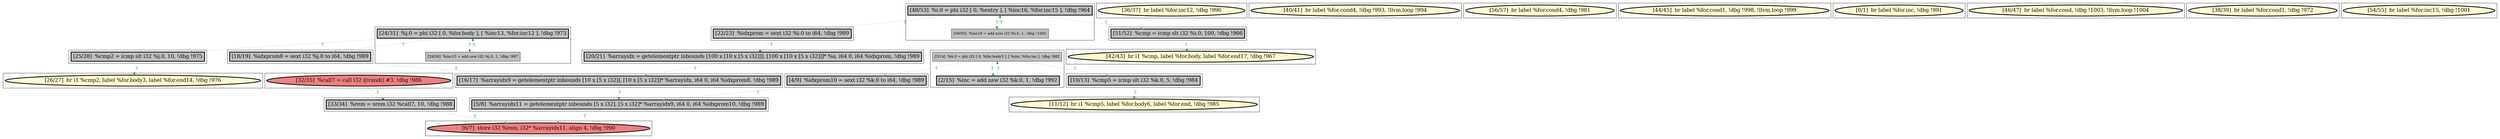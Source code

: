 
digraph G {



node389->node393 [style=dotted,color=forestgreen,label="T",fontcolor=forestgreen ]
node399->node398 [style=dotted,color=forestgreen,label="T",fontcolor=forestgreen ]
node390->node377 [style=dotted,color=forestgreen,label="T",fontcolor=forestgreen ]
node382->node380 [style=dotted,color=forestgreen,label="T",fontcolor=forestgreen ]
node386->node385 [style=dotted,color=forestgreen,label="T",fontcolor=forestgreen ]
node385->node386 [style=dotted,color=forestgreen,label="T",fontcolor=forestgreen ]
node378->node394 [style=dotted,color=forestgreen,label="T",fontcolor=forestgreen ]
node380->node400 [style=dotted,color=forestgreen,label="T",fontcolor=forestgreen ]
node394->node400 [style=dotted,color=forestgreen,label="T",fontcolor=forestgreen ]
node386->node391 [style=dotted,color=forestgreen,label="T",fontcolor=forestgreen ]
node376->node375 [style=dotted,color=forestgreen,label="T",fontcolor=forestgreen ]
node399->node389 [style=dotted,color=forestgreen,label="T",fontcolor=forestgreen ]
node384->node395 [style=dotted,color=forestgreen,label="T",fontcolor=forestgreen ]
node378->node376 [style=dotted,color=forestgreen,label="T",fontcolor=forestgreen ]
node391->node382 [style=dotted,color=forestgreen,label="T",fontcolor=forestgreen ]
node378->node379 [style=dotted,color=forestgreen,label="T",fontcolor=forestgreen ]
node399->node381 [style=dotted,color=forestgreen,label="T",fontcolor=forestgreen ]
node398->node399 [style=dotted,color=forestgreen,label="T",fontcolor=forestgreen ]
node379->node378 [style=dotted,color=forestgreen,label="T",fontcolor=forestgreen ]
node400->node377 [style=dotted,color=forestgreen,label="T",fontcolor=forestgreen ]
node386->node384 [style=dotted,color=forestgreen,label="T",fontcolor=forestgreen ]
node381->node380 [style=dotted,color=forestgreen,label="T",fontcolor=forestgreen ]
node402->node390 [style=dotted,color=forestgreen,label="T",fontcolor=forestgreen ]


subgraph cluster25 {


node402 [penwidth=3.0,fontsize=20,fillcolor=lightcoral,label="[32/35]  %call7 = call i32 @rand() #3, !dbg !986",shape=ellipse,style=filled ]



}

subgraph cluster24 {


node401 [penwidth=3.0,fontsize=20,fillcolor=lemonchiffon,label="[36/37]  br label %for.inc12, !dbg !996",shape=ellipse,style=filled ]



}

subgraph cluster22 {


node399 [penwidth=3.0,fontsize=20,fillcolor=grey,label="[24/31]  %j.0 = phi i32 [ 0, %for.body ], [ %inc13, %for.inc12 ], !dbg !973",shape=rectangle,style=filled ]
node398 [fillcolor=grey,label="[29/30]  %inc13 = add nsw i32 %j.0, 1, !dbg !997",shape=rectangle,style=filled ]



}

subgraph cluster20 {


node396 [penwidth=3.0,fontsize=20,fillcolor=lemonchiffon,label="[40/41]  br label %for.cond4, !dbg !993, !llvm.loop !994",shape=ellipse,style=filled ]



}

subgraph cluster18 {


node394 [penwidth=3.0,fontsize=20,fillcolor=grey,label="[4/9]  %idxprom10 = sext i32 %k.0 to i64, !dbg !989",shape=rectangle,style=filled ]



}

subgraph cluster16 {


node392 [penwidth=3.0,fontsize=20,fillcolor=lemonchiffon,label="[56/57]  br label %for.cond4, !dbg !981",shape=ellipse,style=filled ]



}

subgraph cluster17 {


node393 [penwidth=3.0,fontsize=20,fillcolor=lemonchiffon,label="[26/27]  br i1 %cmp2, label %for.body3, label %for.end14, !dbg !976",shape=ellipse,style=filled ]



}

subgraph cluster4 {


node379 [penwidth=3.0,fontsize=20,fillcolor=grey,label="[2/15]  %inc = add nsw i32 %k.0, 1, !dbg !992",shape=rectangle,style=filled ]
node378 [fillcolor=grey,label="[3/14]  %k.0 = phi i32 [ 0, %for.body3 ], [ %inc, %for.inc ], !dbg !982",shape=rectangle,style=filled ]



}

subgraph cluster3 {


node377 [penwidth=3.0,fontsize=20,fillcolor=lightcoral,label="[6/7]  store i32 %rem, i32* %arrayidx11, align 4, !dbg !990",shape=ellipse,style=filled ]



}

subgraph cluster2 {


node376 [penwidth=3.0,fontsize=20,fillcolor=grey,label="[10/13]  %cmp5 = icmp slt i32 %k.0, 5, !dbg !984",shape=rectangle,style=filled ]



}

subgraph cluster1 {


node375 [penwidth=3.0,fontsize=20,fillcolor=lemonchiffon,label="[11/12]  br i1 %cmp5, label %for.body6, label %for.end, !dbg !985",shape=ellipse,style=filled ]



}

subgraph cluster12 {


node388 [penwidth=3.0,fontsize=20,fillcolor=lemonchiffon,label="[44/45]  br label %for.cond1, !dbg !998, !llvm.loop !999",shape=ellipse,style=filled ]



}

subgraph cluster5 {


node380 [penwidth=3.0,fontsize=20,fillcolor=grey,label="[16/17]  %arrayidx9 = getelementptr inbounds [10 x [5 x i32]], [10 x [5 x i32]]* %arrayidx, i64 0, i64 %idxprom8, !dbg !989",shape=rectangle,style=filled ]



}

subgraph cluster0 {


node374 [penwidth=3.0,fontsize=20,fillcolor=lemonchiffon,label="[0/1]  br label %for.inc, !dbg !991",shape=ellipse,style=filled ]



}

subgraph cluster6 {


node381 [penwidth=3.0,fontsize=20,fillcolor=grey,label="[18/19]  %idxprom8 = sext i32 %j.0 to i64, !dbg !989",shape=rectangle,style=filled ]



}

subgraph cluster14 {


node390 [penwidth=3.0,fontsize=20,fillcolor=grey,label="[33/34]  %rem = srem i32 %call7, 10, !dbg !988",shape=rectangle,style=filled ]



}

subgraph cluster7 {


node382 [penwidth=3.0,fontsize=20,fillcolor=grey,label="[20/21]  %arrayidx = getelementptr inbounds [100 x [10 x [5 x i32]]], [100 x [10 x [5 x i32]]]* %a, i64 0, i64 %idxprom, !dbg !989",shape=rectangle,style=filled ]



}

subgraph cluster23 {


node400 [penwidth=3.0,fontsize=20,fillcolor=grey,label="[5/8]  %arrayidx11 = getelementptr inbounds [5 x i32], [5 x i32]* %arrayidx9, i64 0, i64 %idxprom10, !dbg !989",shape=rectangle,style=filled ]



}

subgraph cluster8 {


node383 [penwidth=3.0,fontsize=20,fillcolor=lemonchiffon,label="[46/47]  br label %for.cond, !dbg !1003, !llvm.loop !1004",shape=ellipse,style=filled ]



}

subgraph cluster21 {


node397 [penwidth=3.0,fontsize=20,fillcolor=lemonchiffon,label="[38/39]  br label %for.cond1, !dbg !972",shape=ellipse,style=filled ]



}

subgraph cluster9 {


node384 [penwidth=3.0,fontsize=20,fillcolor=grey,label="[51/52]  %cmp = icmp slt i32 %i.0, 100, !dbg !966",shape=rectangle,style=filled ]



}

subgraph cluster19 {


node395 [penwidth=3.0,fontsize=20,fillcolor=lemonchiffon,label="[42/43]  br i1 %cmp, label %for.body, label %for.end17, !dbg !967",shape=ellipse,style=filled ]



}

subgraph cluster10 {


node386 [penwidth=3.0,fontsize=20,fillcolor=grey,label="[48/53]  %i.0 = phi i32 [ 0, %entry ], [ %inc16, %for.inc15 ], !dbg !964",shape=rectangle,style=filled ]
node385 [fillcolor=grey,label="[49/50]  %inc16 = add nsw i32 %i.0, 1, !dbg !1002",shape=rectangle,style=filled ]



}

subgraph cluster11 {


node387 [penwidth=3.0,fontsize=20,fillcolor=lemonchiffon,label="[54/55]  br label %for.inc15, !dbg !1001",shape=ellipse,style=filled ]



}

subgraph cluster13 {


node389 [penwidth=3.0,fontsize=20,fillcolor=grey,label="[25/28]  %cmp2 = icmp slt i32 %j.0, 10, !dbg !975",shape=rectangle,style=filled ]



}

subgraph cluster15 {


node391 [penwidth=3.0,fontsize=20,fillcolor=grey,label="[22/23]  %idxprom = sext i32 %i.0 to i64, !dbg !989",shape=rectangle,style=filled ]



}

}
